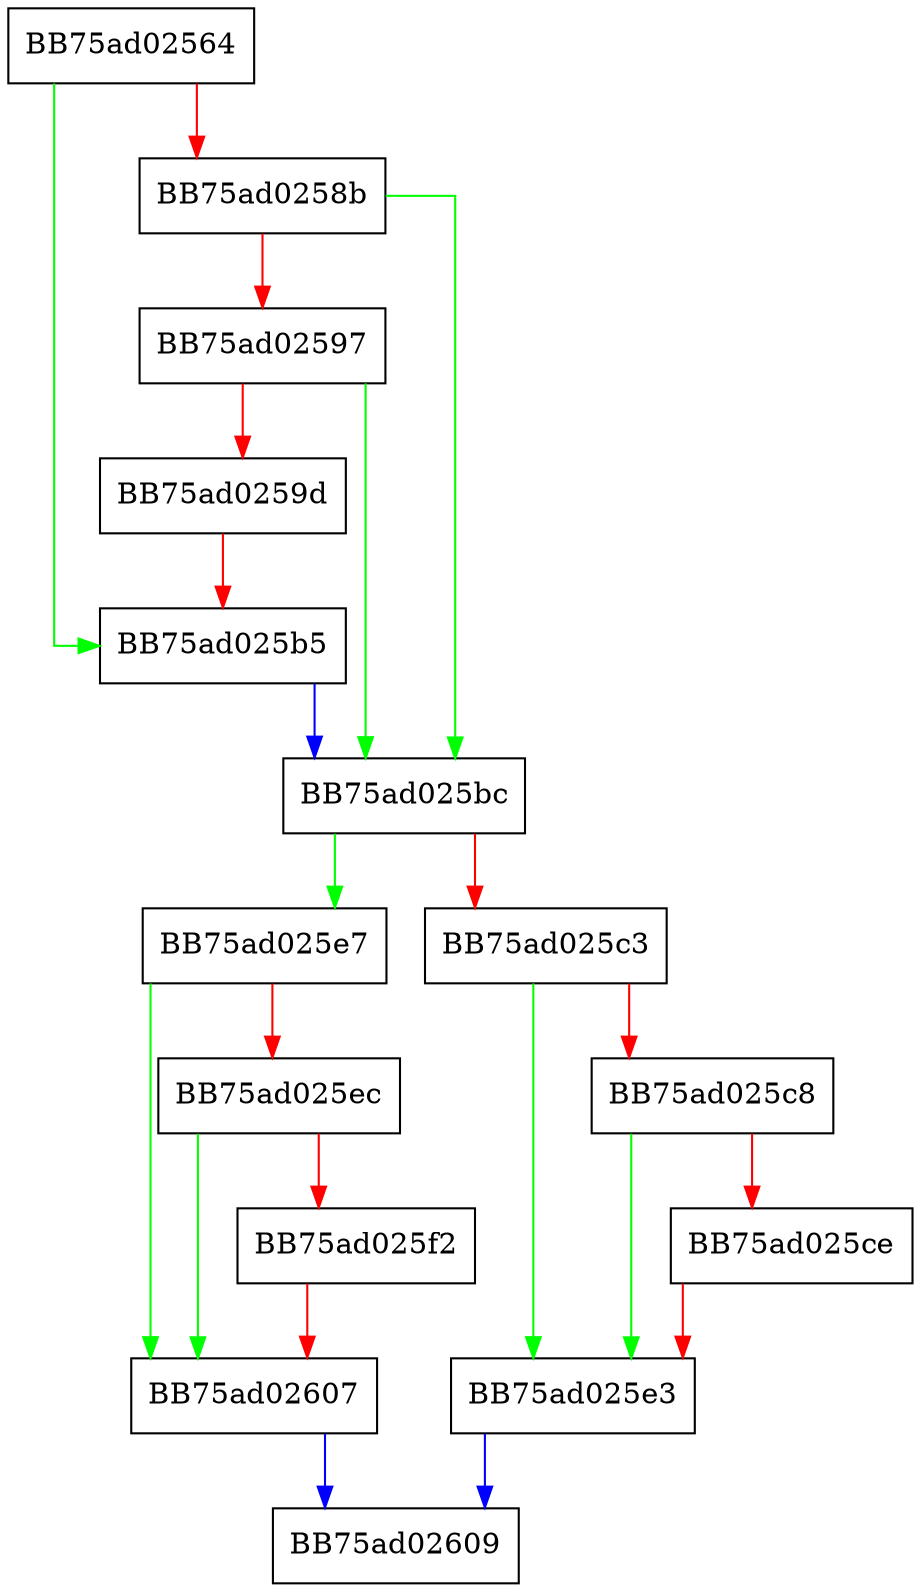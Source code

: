 digraph TestTrigger {
  node [shape="box"];
  graph [splines=ortho];
  BB75ad02564 -> BB75ad025b5 [color="green"];
  BB75ad02564 -> BB75ad0258b [color="red"];
  BB75ad0258b -> BB75ad025bc [color="green"];
  BB75ad0258b -> BB75ad02597 [color="red"];
  BB75ad02597 -> BB75ad025bc [color="green"];
  BB75ad02597 -> BB75ad0259d [color="red"];
  BB75ad0259d -> BB75ad025b5 [color="red"];
  BB75ad025b5 -> BB75ad025bc [color="blue"];
  BB75ad025bc -> BB75ad025e7 [color="green"];
  BB75ad025bc -> BB75ad025c3 [color="red"];
  BB75ad025c3 -> BB75ad025e3 [color="green"];
  BB75ad025c3 -> BB75ad025c8 [color="red"];
  BB75ad025c8 -> BB75ad025e3 [color="green"];
  BB75ad025c8 -> BB75ad025ce [color="red"];
  BB75ad025ce -> BB75ad025e3 [color="red"];
  BB75ad025e3 -> BB75ad02609 [color="blue"];
  BB75ad025e7 -> BB75ad02607 [color="green"];
  BB75ad025e7 -> BB75ad025ec [color="red"];
  BB75ad025ec -> BB75ad02607 [color="green"];
  BB75ad025ec -> BB75ad025f2 [color="red"];
  BB75ad025f2 -> BB75ad02607 [color="red"];
  BB75ad02607 -> BB75ad02609 [color="blue"];
}